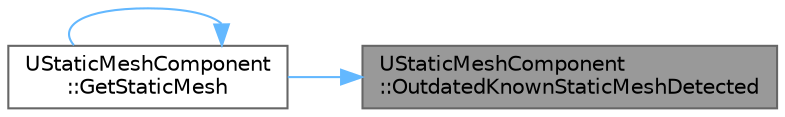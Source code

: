 digraph "UStaticMeshComponent::OutdatedKnownStaticMeshDetected"
{
 // INTERACTIVE_SVG=YES
 // LATEX_PDF_SIZE
  bgcolor="transparent";
  edge [fontname=Helvetica,fontsize=10,labelfontname=Helvetica,labelfontsize=10];
  node [fontname=Helvetica,fontsize=10,shape=box,height=0.2,width=0.4];
  rankdir="RL";
  Node1 [id="Node000001",label="UStaticMeshComponent\l::OutdatedKnownStaticMeshDetected",height=0.2,width=0.4,color="gray40", fillcolor="grey60", style="filled", fontcolor="black",tooltip="Called when the StaticMesh property gets overwritten without us knowing about it."];
  Node1 -> Node2 [id="edge1_Node000001_Node000002",dir="back",color="steelblue1",style="solid",tooltip=" "];
  Node2 [id="Node000002",label="UStaticMeshComponent\l::GetStaticMesh",height=0.2,width=0.4,color="grey40", fillcolor="white", style="filled",URL="$d3/d78/classUStaticMeshComponent.html#aa30320f2c23647af4aa27256faebecaf",tooltip="Get the StaticMesh used by this instance."];
  Node2 -> Node2 [id="edge2_Node000002_Node000002",dir="back",color="steelblue1",style="solid",tooltip=" "];
}
